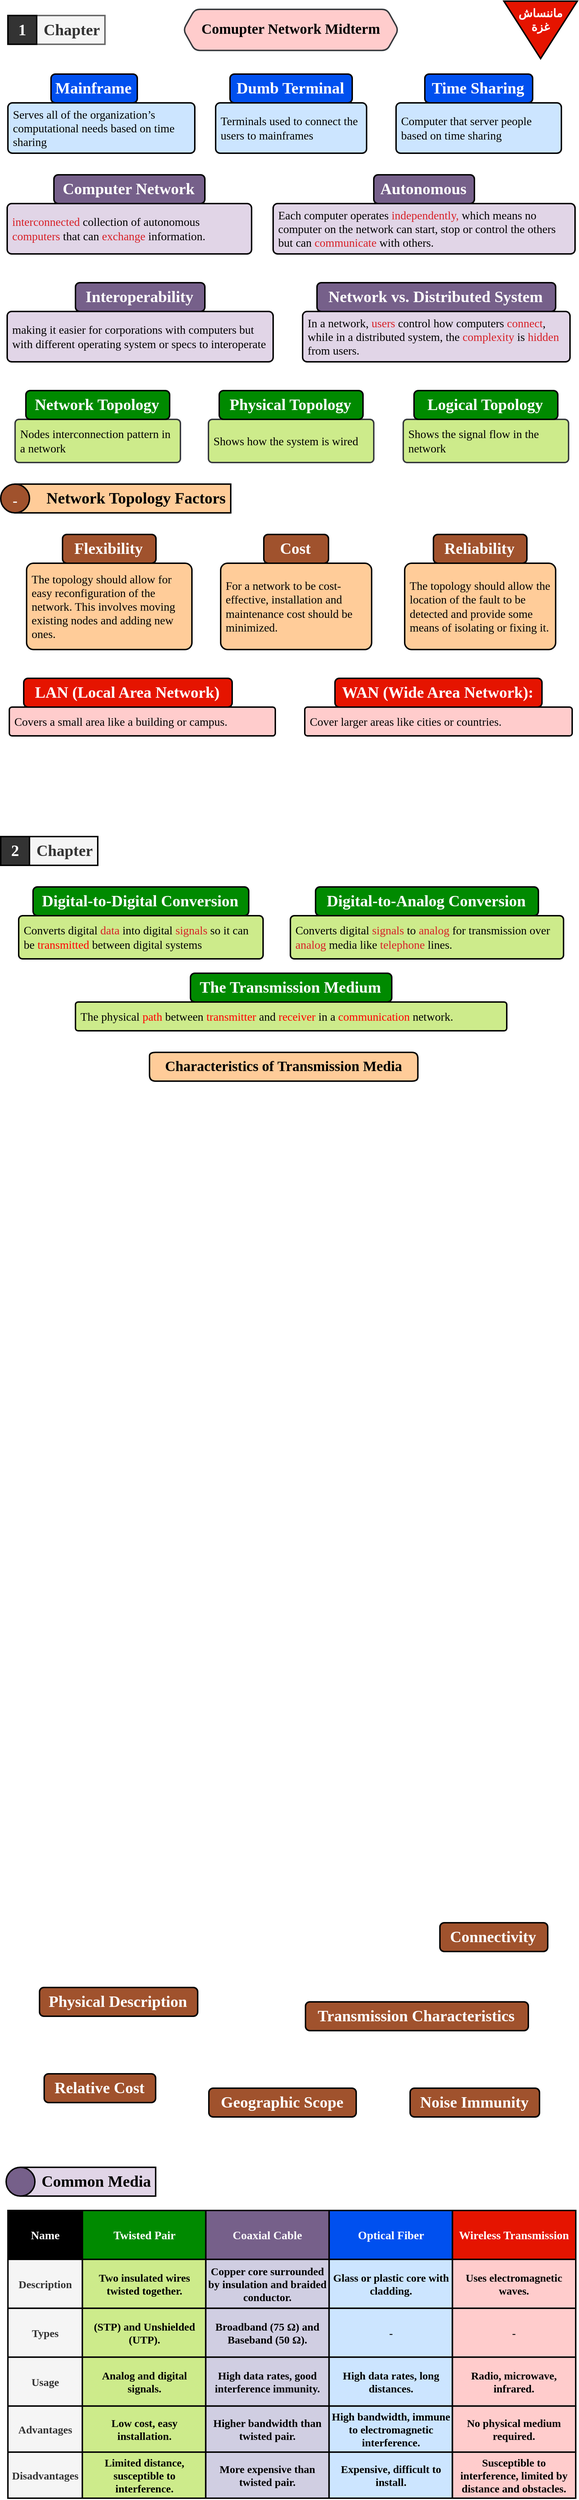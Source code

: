 <mxfile version="27.0.2">
  <diagram name="Page-1" id="cXukFDZk0h48nhwEVmen">
    <mxGraphModel dx="1410" dy="843" grid="1" gridSize="10" guides="1" tooltips="1" connect="1" arrows="1" fold="1" page="1" pageScale="1" pageWidth="827" pageHeight="1169" math="0" shadow="0">
      <root>
        <mxCell id="0" />
        <mxCell id="1" parent="0" />
        <mxCell id="C-VXF9TLK3M_xMKjsoj1-1" value="Comupter Network Midterm" style="shape=hexagon;perimeter=hexagonPerimeter2;whiteSpace=wrap;fixedSize=1;size=16;fillColor=#ffcccc;strokeColor=#36393d;fontFamily=ADLaM Display;fontSize=20;strokeWidth=2;align=center;spacingLeft=0;spacingBottom=5;fillStyle=hachure;fontStyle=1;rounded=1;arcSize=14;fontSource=https%3A%2F%2Ffonts.googleapis.com%2Fcss%3Ffamily%3DADLaM%2BDisplay;hachureGap=4;" parent="1" vertex="1">
          <mxGeometry x="264" y="30" width="299.32" height="57.14" as="geometry" />
        </mxCell>
        <mxCell id="C-VXF9TLK3M_xMKjsoj1-2" value="ماننساش&lt;br&gt;غزة" style="triangle;whiteSpace=wrap;html=1;dashed=0;direction=south;fillColor=#e51400;fontColor=#ffffff;strokeColor=#000000;strokeWidth=2;fontFamily=Cairo;fontSource=https%3A%2F%2Ffonts.googleapis.com%2Fcss%3Ffamily%3DCairo;verticalAlign=top;spacingTop=0;fontStyle=1;fontSize=16;hachureGap=4;" parent="1" vertex="1">
          <mxGeometry x="710" y="18.57" width="102.16" height="80" as="geometry" />
        </mxCell>
        <mxCell id="IHsJaNxGLqxoFGFYKgB4-4" value="" style="group;fontFamily=Chakra Petch;fontSource=https%3A%2F%2Ffonts.googleapis.com%2Fcss%3Ffamily%3DChakra%2BPetch;" parent="1" vertex="1" connectable="0">
          <mxGeometry x="20" y="38.57" width="135" height="40" as="geometry" />
        </mxCell>
        <mxCell id="IHsJaNxGLqxoFGFYKgB4-5" value="Chapter" style="rounded=1;whiteSpace=wrap;html=1;fontSize=22;strokeWidth=2;fontFamily=Chakra Petch;arcSize=0;hachureGap=4;align=right;spacingRight=5;fontStyle=1;fillColor=#f5f5f5;fontColor=#333333;strokeColor=#666666;fontSource=https%3A%2F%2Ffonts.googleapis.com%2Fcss%3Ffamily%3DChakra%2BPetch;" parent="IHsJaNxGLqxoFGFYKgB4-4" vertex="1">
          <mxGeometry width="135" height="40" as="geometry" />
        </mxCell>
        <mxCell id="IHsJaNxGLqxoFGFYKgB4-6" value="1" style="rounded=1;whiteSpace=wrap;html=1;fontSize=22;fillColor=#333333;strokeColor=#000000;strokeWidth=2;fontFamily=Chakra Petch;arcSize=0;hachureGap=4;align=center;spacingRight=0;fontStyle=1;fontColor=#ffffff;fontSource=https%3A%2F%2Ffonts.googleapis.com%2Fcss%3Ffamily%3DChakra%2BPetch;" parent="IHsJaNxGLqxoFGFYKgB4-4" vertex="1">
          <mxGeometry width="40" height="40" as="geometry" />
        </mxCell>
        <mxCell id="IHsJaNxGLqxoFGFYKgB4-25" value="" style="group;flipH=1;fontFamily=Chakra Petch;fontSource=https%3A%2F%2Ffonts.googleapis.com%2Fcss%3Ffamily%3DChakra%2BPetch;" parent="1" vertex="1" connectable="0">
          <mxGeometry x="389" y="260" width="420" height="110" as="geometry" />
        </mxCell>
        <mxCell id="IHsJaNxGLqxoFGFYKgB4-26" value="Each computer operates &lt;font color=&quot;#d72027&quot;&gt;independently,&lt;/font&gt;&lt;font style=&quot;color: rgb(0, 0, 0);&quot;&gt;&lt;font&gt; &lt;/font&gt;&lt;font&gt;which means no computer on the network can start, stop or control the others&lt;/font&gt; &lt;/font&gt;but can &lt;font color=&quot;#d72027&quot;&gt;communicate&lt;/font&gt; with others." style="rounded=1;whiteSpace=wrap;html=1;hachureGap=4;fontFamily=Chakra Petch;strokeWidth=2;fillColor=#e1d5e7;strokeColor=#000000;fontSize=16;fontStyle=0;labelBorderColor=none;textShadow=0;labelBackgroundColor=none;align=left;spacing=7;verticalAlign=middle;arcSize=9;fontSource=https%3A%2F%2Ffonts.googleapis.com%2Fcss%3Ffamily%3DChakra%2BPetch;" parent="IHsJaNxGLqxoFGFYKgB4-25" vertex="1">
          <mxGeometry y="40" width="420" height="70" as="geometry" />
        </mxCell>
        <mxCell id="IHsJaNxGLqxoFGFYKgB4-27" value="Autonomous" style="rounded=1;whiteSpace=wrap;html=1;hachureGap=4;fontFamily=Chakra Petch;strokeWidth=2;fillColor=#76608a;strokeColor=#000000;fontSize=22;fontStyle=1;labelBorderColor=none;textShadow=0;labelBackgroundColor=none;align=center;spacing=5;verticalAlign=middle;spacingTop=0;spacingRight=2;fontColor=#ffffff;container=0;fontSource=https%3A%2F%2Ffonts.googleapis.com%2Fcss%3Ffamily%3DChakra%2BPetch;" parent="IHsJaNxGLqxoFGFYKgB4-25" vertex="1">
          <mxGeometry x="140" width="140" height="40" as="geometry" />
        </mxCell>
        <mxCell id="wilk4GHjQIamZe4483__-4" value="" style="group" parent="1" vertex="1" connectable="0">
          <mxGeometry x="10" y="690" width="366" height="40" as="geometry" />
        </mxCell>
        <mxCell id="wilk4GHjQIamZe4483__-5" value="Network Topology Factors" style="rounded=1;whiteSpace=wrap;html=1;fontSize=22;fillColor=#ffcc99;strokeColor=#000000;strokeWidth=2;fontFamily=Chakra Petch;arcSize=0;hachureGap=4;align=right;spacingRight=5;fontStyle=1;fontSource=https%3A%2F%2Ffonts.googleapis.com%2Fcss%3Ffamily%3DChakra%2BPetch;" parent="wilk4GHjQIamZe4483__-4" vertex="1">
          <mxGeometry x="20" width="300" height="40" as="geometry" />
        </mxCell>
        <mxCell id="wilk4GHjQIamZe4483__-6" value="-" style="ellipse;whiteSpace=wrap;html=1;aspect=fixed;strokeWidth=2;fillColor=#a0522d;strokeColor=#000000;fontFamily=Mina;fontStyle=1;fontSize=20;spacingTop=3;fontColor=#ffffff;" parent="wilk4GHjQIamZe4483__-4" vertex="1">
          <mxGeometry width="40" height="40" as="geometry" />
        </mxCell>
        <mxCell id="wilk4GHjQIamZe4483__-7" value="" style="group;fontFamily=Chakra Petch;fontSource=https%3A%2F%2Ffonts.googleapis.com%2Fcss%3Ffamily%3DChakra%2BPetch;" parent="1" vertex="1" connectable="0">
          <mxGeometry x="46" y="760" width="260" height="160" as="geometry" />
        </mxCell>
        <mxCell id="wilk4GHjQIamZe4483__-8" value="&lt;div&gt;&lt;font style=&quot;color: rgb(0, 0, 0);&quot;&gt;The topology should allow for easy reconfiguration of the network. This&amp;nbsp;&lt;/font&gt;&lt;span style=&quot;background-color: transparent;&quot;&gt;involves moving existing nodes and adding new ones.&lt;/span&gt;&lt;/div&gt;" style="rounded=1;whiteSpace=wrap;html=1;hachureGap=4;fontFamily=Chakra Petch;strokeWidth=2;fillColor=#ffcc99;strokeColor=#000000;fontSize=16;fontStyle=0;labelBorderColor=none;textShadow=0;labelBackgroundColor=none;align=left;spacing=7;verticalAlign=middle;arcSize=8;fontSource=https%3A%2F%2Ffonts.googleapis.com%2Fcss%3Ffamily%3DChakra%2BPetch;" parent="wilk4GHjQIamZe4483__-7" vertex="1">
          <mxGeometry y="40" width="230" height="120" as="geometry" />
        </mxCell>
        <mxCell id="wilk4GHjQIamZe4483__-9" value="Flexibility" style="rounded=1;whiteSpace=wrap;html=1;hachureGap=4;fontFamily=Chakra Petch;strokeWidth=2;fillColor=#a0522d;strokeColor=#000000;fontSize=22;fontStyle=1;labelBorderColor=none;textShadow=0;labelBackgroundColor=none;align=center;spacing=5;verticalAlign=middle;spacingTop=0;spacingRight=2;fontColor=#ffffff;container=0;fontSource=https%3A%2F%2Ffonts.googleapis.com%2Fcss%3Ffamily%3DChakra%2BPetch;" parent="wilk4GHjQIamZe4483__-7" vertex="1">
          <mxGeometry x="50" width="130" height="40" as="geometry" />
        </mxCell>
        <mxCell id="Qc6sEPvMZquaexBOeqnc-1" value="" style="group;flipH=0;fontFamily=Chakra Petch;fontSource=https%3A%2F%2Ffonts.googleapis.com%2Fcss%3Ffamily%3DChakra%2BPetch;" parent="1" vertex="1" connectable="0">
          <mxGeometry x="10" y="1180" width="135" height="40" as="geometry" />
        </mxCell>
        <mxCell id="Qc6sEPvMZquaexBOeqnc-2" value="Chapter" style="rounded=1;whiteSpace=wrap;html=1;fontSize=22;strokeWidth=2;fontFamily=Chakra Petch;arcSize=0;hachureGap=4;align=right;spacingRight=5;fontStyle=1;fillColor=#f5f5f5;fontColor=#333333;strokeColor=default;spacingLeft=5;fontSource=https%3A%2F%2Ffonts.googleapis.com%2Fcss%3Ffamily%3DChakra%2BPetch;" parent="Qc6sEPvMZquaexBOeqnc-1" vertex="1">
          <mxGeometry width="135" height="40" as="geometry" />
        </mxCell>
        <mxCell id="Qc6sEPvMZquaexBOeqnc-3" value="2" style="rounded=1;whiteSpace=wrap;html=1;fontSize=22;fillColor=#333333;strokeColor=#000000;strokeWidth=2;fontFamily=Chakra Petch;arcSize=0;hachureGap=4;align=center;spacingRight=0;fontStyle=1;fontColor=#ffffff;fontSource=https%3A%2F%2Ffonts.googleapis.com%2Fcss%3Ffamily%3DChakra%2BPetch;" parent="Qc6sEPvMZquaexBOeqnc-1" vertex="1">
          <mxGeometry width="40" height="40" as="geometry" />
        </mxCell>
        <mxCell id="Qc6sEPvMZquaexBOeqnc-11" value="" style="group;fontFamily=Chakra Petch;fontSource=https%3A%2F%2Ffonts.googleapis.com%2Fcss%3Ffamily%3DChakra%2BPetch;" parent="1" vertex="1" connectable="0">
          <mxGeometry x="35" y="1250" width="340" height="100" as="geometry" />
        </mxCell>
        <mxCell id="Qc6sEPvMZquaexBOeqnc-12" value="Converts digital &lt;font color=&quot;#d72027&quot;&gt;data&lt;/font&gt; into digital &lt;font color=&quot;#d72027&quot;&gt;signals&lt;/font&gt;&lt;font style=&quot;color: rgb(0, 0, 0);&quot;&gt; so it can be &lt;/font&gt;&lt;font style=&quot;color: rgb(255, 0, 0);&quot;&gt;transmitted&lt;/font&gt;&lt;font style=&quot;color: rgb(0, 0, 0);&quot;&gt; between digital systems&lt;/font&gt;" style="rounded=1;whiteSpace=wrap;html=1;hachureGap=4;fontFamily=Chakra Petch;strokeWidth=2;fillColor=#cdeb8b;strokeColor=#000000;fontSize=16;fontStyle=0;labelBorderColor=none;textShadow=0;labelBackgroundColor=none;align=left;spacing=7;verticalAlign=middle;arcSize=9;fontSource=https%3A%2F%2Ffonts.googleapis.com%2Fcss%3Ffamily%3DChakra%2BPetch;" parent="Qc6sEPvMZquaexBOeqnc-11" vertex="1">
          <mxGeometry y="40" width="340" height="60" as="geometry" />
        </mxCell>
        <mxCell id="Qc6sEPvMZquaexBOeqnc-13" value="Digital-to-Digital Conversion" style="rounded=1;whiteSpace=wrap;html=1;hachureGap=4;fontFamily=Chakra Petch;strokeWidth=2;fillColor=#008a00;strokeColor=#000000;fontSize=22;fontStyle=1;labelBorderColor=none;textShadow=0;labelBackgroundColor=none;align=center;spacing=5;verticalAlign=middle;spacingTop=0;spacingRight=2;fontColor=#ffffff;container=0;fontSource=https%3A%2F%2Ffonts.googleapis.com%2Fcss%3Ffamily%3DChakra%2BPetch;" parent="Qc6sEPvMZquaexBOeqnc-11" vertex="1">
          <mxGeometry x="20" width="300" height="40" as="geometry" />
        </mxCell>
        <mxCell id="Qc6sEPvMZquaexBOeqnc-14" value="" style="group;flipH=1;fontFamily=Chakra Petch;fontSource=https%3A%2F%2Ffonts.googleapis.com%2Fcss%3Ffamily%3DChakra%2BPetch;" parent="1" vertex="1" connectable="0">
          <mxGeometry x="413" y="1250" width="380" height="100" as="geometry" />
        </mxCell>
        <mxCell id="Qc6sEPvMZquaexBOeqnc-15" value="Converts digital &lt;font color=&quot;#d72027&quot;&gt;signals&lt;/font&gt; to &lt;font color=&quot;#d72027&quot;&gt;analog&lt;/font&gt; for transmission over &lt;font color=&quot;#d72027&quot;&gt;analog &lt;/font&gt;media like &lt;font color=&quot;#d72027&quot;&gt;telephone&lt;/font&gt; lines." style="rounded=1;whiteSpace=wrap;html=1;hachureGap=4;fontFamily=Chakra Petch;strokeWidth=2;fillColor=#cdeb8b;strokeColor=#000000;fontSize=16;fontStyle=0;labelBorderColor=none;textShadow=0;labelBackgroundColor=none;align=left;spacing=7;verticalAlign=middle;arcSize=9;fontSource=https%3A%2F%2Ffonts.googleapis.com%2Fcss%3Ffamily%3DChakra%2BPetch;" parent="Qc6sEPvMZquaexBOeqnc-14" vertex="1">
          <mxGeometry y="40" width="380" height="60" as="geometry" />
        </mxCell>
        <mxCell id="Qc6sEPvMZquaexBOeqnc-16" value="Digital-to-Analog Conversion" style="rounded=1;whiteSpace=wrap;html=1;hachureGap=4;fontFamily=Chakra Petch;strokeWidth=2;fillColor=#008a00;strokeColor=#000000;fontSize=22;fontStyle=1;labelBorderColor=none;textShadow=0;labelBackgroundColor=none;align=center;spacing=5;verticalAlign=middle;spacingTop=0;spacingRight=2;fontColor=#ffffff;container=0;fontSource=https%3A%2F%2Ffonts.googleapis.com%2Fcss%3Ffamily%3DChakra%2BPetch;" parent="Qc6sEPvMZquaexBOeqnc-14" vertex="1">
          <mxGeometry x="35" width="310" height="40" as="geometry" />
        </mxCell>
        <mxCell id="Qc6sEPvMZquaexBOeqnc-17" value="Characteristics of Transmission Media" style="shape=hexagon;perimeter=hexagonPerimeter2;whiteSpace=wrap;fixedSize=1;size=-76.68;fillColor=#ffcc99;strokeColor=default;fontFamily=Chakra Petch;fontSize=20;strokeWidth=2;align=center;spacingLeft=0;spacingBottom=5;fillStyle=hachure;fontStyle=1;rounded=1;arcSize=17;fontSource=https%3A%2F%2Ffonts.googleapis.com%2Fcss%3Ffamily%3DChakra%2BPetch;" parent="1" vertex="1">
          <mxGeometry x="217.0" y="1480" width="373.32" height="40" as="geometry" />
        </mxCell>
        <mxCell id="Qc6sEPvMZquaexBOeqnc-21" value="" style="group" parent="1" vertex="1" connectable="0">
          <mxGeometry x="19" y="2780" width="310" height="80" as="geometry" />
        </mxCell>
        <mxCell id="Qc6sEPvMZquaexBOeqnc-23" value="Physical Description" style="rounded=1;whiteSpace=wrap;html=1;hachureGap=4;fontFamily=Mina;strokeWidth=2;fillColor=#a0522d;strokeColor=#000000;fontSize=22;fontStyle=1;labelBorderColor=none;textShadow=0;labelBackgroundColor=none;align=center;spacing=5;verticalAlign=middle;spacingTop=0;spacingRight=2;fontColor=#ffffff;container=0;" parent="Qc6sEPvMZquaexBOeqnc-21" vertex="1">
          <mxGeometry x="45" width="220" height="40" as="geometry" />
        </mxCell>
        <mxCell id="Qc6sEPvMZquaexBOeqnc-24" value="" style="group" parent="1" vertex="1" connectable="0">
          <mxGeometry x="429" y="2800" width="380" height="80" as="geometry" />
        </mxCell>
        <mxCell id="Qc6sEPvMZquaexBOeqnc-26" value="Transmission Characteristics" style="rounded=1;whiteSpace=wrap;html=1;hachureGap=4;fontFamily=Mina;strokeWidth=2;fillColor=#a0522d;strokeColor=#000000;fontSize=22;fontStyle=1;labelBorderColor=none;textShadow=0;labelBackgroundColor=none;align=center;spacing=5;verticalAlign=middle;spacingTop=0;spacingRight=2;fontColor=#ffffff;container=0;" parent="Qc6sEPvMZquaexBOeqnc-24" vertex="1">
          <mxGeometry x="5" width="310" height="40" as="geometry" />
        </mxCell>
        <mxCell id="Qc6sEPvMZquaexBOeqnc-30" value="" style="group" parent="1" vertex="1" connectable="0">
          <mxGeometry x="586" y="2690" width="220" height="80" as="geometry" />
        </mxCell>
        <mxCell id="Qc6sEPvMZquaexBOeqnc-32" value="Connectivity" style="rounded=1;whiteSpace=wrap;html=1;hachureGap=4;fontFamily=Mina;strokeWidth=2;fillColor=#a0522d;strokeColor=#000000;fontSize=22;fontStyle=1;labelBorderColor=none;textShadow=0;labelBackgroundColor=none;align=center;spacing=5;verticalAlign=middle;spacingTop=0;spacingRight=2;fontColor=#ffffff;container=0;" parent="Qc6sEPvMZquaexBOeqnc-30" vertex="1">
          <mxGeometry x="35" width="150" height="40" as="geometry" />
        </mxCell>
        <mxCell id="Qc6sEPvMZquaexBOeqnc-34" value="" style="group" parent="1" vertex="1" connectable="0">
          <mxGeometry x="299.55" y="2920" width="205" height="80" as="geometry" />
        </mxCell>
        <mxCell id="Qc6sEPvMZquaexBOeqnc-36" value="Geographic Scope" style="rounded=1;whiteSpace=wrap;html=1;hachureGap=4;fontFamily=Mina;strokeWidth=2;fillColor=#a0522d;strokeColor=#000000;fontSize=22;fontStyle=1;labelBorderColor=none;textShadow=0;labelBackgroundColor=none;align=center;spacing=5;verticalAlign=middle;spacingTop=0;spacingRight=2;fontColor=#ffffff;container=0;" parent="Qc6sEPvMZquaexBOeqnc-34" vertex="1">
          <mxGeometry width="205" height="40" as="geometry" />
        </mxCell>
        <mxCell id="Qc6sEPvMZquaexBOeqnc-37" value="" style="group" parent="1" vertex="1" connectable="0">
          <mxGeometry x="559.55" y="2920" width="220" height="80" as="geometry" />
        </mxCell>
        <mxCell id="Qc6sEPvMZquaexBOeqnc-39" value="Noise Immunity" style="rounded=1;whiteSpace=wrap;html=1;hachureGap=4;fontFamily=Mina;strokeWidth=2;fillColor=#a0522d;strokeColor=#000000;fontSize=22;fontStyle=1;labelBorderColor=none;textShadow=0;labelBackgroundColor=none;align=center;spacing=5;verticalAlign=middle;spacingTop=0;spacingRight=2;fontColor=#ffffff;container=0;" parent="Qc6sEPvMZquaexBOeqnc-37" vertex="1">
          <mxGeometry x="20" width="180" height="40" as="geometry" />
        </mxCell>
        <mxCell id="Qc6sEPvMZquaexBOeqnc-40" value="" style="group" parent="1" vertex="1" connectable="0">
          <mxGeometry x="28" y="2900" width="240" height="100" as="geometry" />
        </mxCell>
        <mxCell id="Qc6sEPvMZquaexBOeqnc-42" value="Relative Cost" style="rounded=1;whiteSpace=wrap;html=1;hachureGap=4;fontFamily=Mina;strokeWidth=2;fillColor=#a0522d;strokeColor=#000000;fontSize=22;fontStyle=1;labelBorderColor=none;textShadow=0;labelBackgroundColor=none;align=center;spacing=5;verticalAlign=middle;spacingTop=0;spacingRight=2;fontColor=#ffffff;container=0;" parent="Qc6sEPvMZquaexBOeqnc-40" vertex="1">
          <mxGeometry x="42.5" width="155" height="40" as="geometry" />
        </mxCell>
        <mxCell id="0mcbXrqJwGiYXePzuXtM-30" value="" style="group" parent="1" vertex="1" connectable="0">
          <mxGeometry x="17.55" y="3030" width="208" height="40" as="geometry" />
        </mxCell>
        <mxCell id="0mcbXrqJwGiYXePzuXtM-31" value="Common Media" style="rounded=1;whiteSpace=wrap;html=1;fontSize=22;fillColor=#e1d5e7;strokeColor=#000000;strokeWidth=2;fontFamily=Mina;arcSize=0;hachureGap=4;align=right;spacingRight=5;fontStyle=1" parent="0mcbXrqJwGiYXePzuXtM-30" vertex="1">
          <mxGeometry x="20" width="188" height="40" as="geometry" />
        </mxCell>
        <mxCell id="0mcbXrqJwGiYXePzuXtM-32" value="🌟" style="ellipse;whiteSpace=wrap;html=1;aspect=fixed;strokeWidth=2;fillColor=#76608a;strokeColor=#000000;fontFamily=Mina;fontStyle=1;fontSize=20;spacingTop=3;fontColor=#ffffff;" parent="0mcbXrqJwGiYXePzuXtM-30" vertex="1">
          <mxGeometry width="40" height="40" as="geometry" />
        </mxCell>
        <mxCell id="0mcbXrqJwGiYXePzuXtM-51" value="" style="group" parent="1" vertex="1" connectable="0">
          <mxGeometry x="20" y="3090" width="103.66" height="400" as="geometry" />
        </mxCell>
        <mxCell id="0mcbXrqJwGiYXePzuXtM-34" value="&lt;span style=&quot;font-size: 16px; font-weight: 700;&quot;&gt;Name&lt;/span&gt;" style="rounded=0;whiteSpace=wrap;html=1;strokeWidth=2;fillColor=#000000;strokeColor=#000000;fontColor=#ffffff;container=0;fontSize=16;fontFamily=Mina;fontSource=https%3A%2F%2Ffonts.googleapis.com%2Fcss%3Ffamily%3DMina;" parent="0mcbXrqJwGiYXePzuXtM-51" vertex="1">
          <mxGeometry x="0.048" width="103.612" height="67.974" as="geometry" />
        </mxCell>
        <mxCell id="0mcbXrqJwGiYXePzuXtM-35" value="Description" style="rounded=0;whiteSpace=wrap;html=1;strokeWidth=2;fillColor=#f5f5f5;strokeColor=#000000;container=0;fontSize=15;fontStyle=1;fontFamily=Mina;fontSource=https%3A%2F%2Ffonts.googleapis.com%2Fcss%3Ffamily%3DMina;fontColor=#333333;" parent="0mcbXrqJwGiYXePzuXtM-51" vertex="1">
          <mxGeometry x="0.048" y="67.974" width="103.612" height="67.974" as="geometry" />
        </mxCell>
        <mxCell id="0mcbXrqJwGiYXePzuXtM-36" value="Types" style="rounded=0;whiteSpace=wrap;html=1;strokeWidth=2;fillColor=#f5f5f5;strokeColor=#000000;container=0;fontSize=15;fontStyle=1;fontFamily=Mina;fontSource=https%3A%2F%2Ffonts.googleapis.com%2Fcss%3Ffamily%3DMina;fontColor=#333333;" parent="0mcbXrqJwGiYXePzuXtM-51" vertex="1">
          <mxGeometry y="135.949" width="103.612" height="67.974" as="geometry" />
        </mxCell>
        <mxCell id="0mcbXrqJwGiYXePzuXtM-37" value="Usage" style="rounded=0;whiteSpace=wrap;html=1;strokeWidth=2;fillColor=#f5f5f5;strokeColor=#000000;container=0;fontSize=15;fontStyle=1;fontFamily=Mina;fontSource=https%3A%2F%2Ffonts.googleapis.com%2Fcss%3Ffamily%3DMina;fontColor=#333333;" parent="0mcbXrqJwGiYXePzuXtM-51" vertex="1">
          <mxGeometry y="203.923" width="103.612" height="67.974" as="geometry" />
        </mxCell>
        <mxCell id="0mcbXrqJwGiYXePzuXtM-38" value="Advantages" style="rounded=0;whiteSpace=wrap;html=1;strokeWidth=2;fillColor=#f5f5f5;strokeColor=#000000;container=0;fontSize=15;fontStyle=1;fontFamily=Mina;fontSource=https%3A%2F%2Ffonts.googleapis.com%2Fcss%3Ffamily%3DMina;fontColor=#333333;" parent="0mcbXrqJwGiYXePzuXtM-51" vertex="1">
          <mxGeometry y="271.897" width="103.612" height="64.051" as="geometry" />
        </mxCell>
        <mxCell id="0mcbXrqJwGiYXePzuXtM-46" value="Disadvantages" style="rounded=0;whiteSpace=wrap;html=1;strokeWidth=2;fillColor=#f5f5f5;strokeColor=#000000;container=0;fontSize=15;fontStyle=1;fontFamily=Mina;fontSource=https%3A%2F%2Ffonts.googleapis.com%2Fcss%3Ffamily%3DMina;fontColor=#333333;" parent="0mcbXrqJwGiYXePzuXtM-51" vertex="1">
          <mxGeometry y="335.949" width="103.612" height="64.051" as="geometry" />
        </mxCell>
        <mxCell id="0mcbXrqJwGiYXePzuXtM-55" value="" style="group" parent="1" vertex="1" connectable="0">
          <mxGeometry x="123.58" y="3090" width="686.42" height="400" as="geometry" />
        </mxCell>
        <mxCell id="0mcbXrqJwGiYXePzuXtM-47" value="" style="group" parent="0mcbXrqJwGiYXePzuXtM-55" vertex="1" connectable="0">
          <mxGeometry x="514.776" width="171.644" height="400.0" as="geometry" />
        </mxCell>
        <mxCell id="0mcbXrqJwGiYXePzuXtM-25" value="&lt;div&gt;&lt;b&gt;Wireless Transmission&lt;/b&gt;&lt;/div&gt;" style="rounded=0;whiteSpace=wrap;html=1;strokeWidth=2;fillColor=#e51400;strokeColor=#000000;fontColor=#ffffff;container=0;fontSize=16;fontFamily=Mina;fontSource=https%3A%2F%2Ffonts.googleapis.com%2Fcss%3Ffamily%3DMina;" parent="0mcbXrqJwGiYXePzuXtM-47" vertex="1">
          <mxGeometry x="0.079" width="171.566" height="67.974" as="geometry" />
        </mxCell>
        <mxCell id="0mcbXrqJwGiYXePzuXtM-26" value="Uses electromagnetic waves." style="rounded=0;whiteSpace=wrap;html=1;strokeWidth=2;fillColor=#ffcccc;strokeColor=#000000;container=0;fontSize=15;fontStyle=1;fontFamily=Mina;fontSource=https%3A%2F%2Ffonts.googleapis.com%2Fcss%3Ffamily%3DMina;spacing=3;" parent="0mcbXrqJwGiYXePzuXtM-47" vertex="1">
          <mxGeometry x="0.079" y="67.974" width="171.566" height="67.974" as="geometry" />
        </mxCell>
        <mxCell id="0mcbXrqJwGiYXePzuXtM-27" value="&lt;span&gt;-&lt;/span&gt;" style="rounded=0;whiteSpace=wrap;html=1;strokeWidth=2;fillColor=#ffcccc;strokeColor=#000000;container=0;fontSize=15;fontStyle=1;fontFamily=Mina;fontSource=https%3A%2F%2Ffonts.googleapis.com%2Fcss%3Ffamily%3DMina;spacing=3;" parent="0mcbXrqJwGiYXePzuXtM-47" vertex="1">
          <mxGeometry y="135.949" width="171.566" height="67.974" as="geometry" />
        </mxCell>
        <mxCell id="0mcbXrqJwGiYXePzuXtM-28" value="Radio, microwave, infrared." style="rounded=0;whiteSpace=wrap;html=1;strokeWidth=2;fillColor=#ffcccc;strokeColor=#000000;container=0;fontSize=15;fontStyle=1;fontFamily=Mina;fontSource=https%3A%2F%2Ffonts.googleapis.com%2Fcss%3Ffamily%3DMina;spacing=3;" parent="0mcbXrqJwGiYXePzuXtM-47" vertex="1">
          <mxGeometry y="203.923" width="171.566" height="67.974" as="geometry" />
        </mxCell>
        <mxCell id="0mcbXrqJwGiYXePzuXtM-29" value="No physical medium required." style="rounded=0;whiteSpace=wrap;html=1;strokeWidth=2;fillColor=#ffcccc;strokeColor=#000000;container=0;fontSize=15;fontStyle=1;fontFamily=Mina;fontSource=https%3A%2F%2Ffonts.googleapis.com%2Fcss%3Ffamily%3DMina;spacing=3;" parent="0mcbXrqJwGiYXePzuXtM-47" vertex="1">
          <mxGeometry y="271.897" width="171.566" height="64.051" as="geometry" />
        </mxCell>
        <mxCell id="0mcbXrqJwGiYXePzuXtM-45" value="Susceptible to interference, limited by distance and obstacles." style="rounded=0;whiteSpace=wrap;html=1;strokeWidth=2;fillColor=#ffcccc;strokeColor=#000000;container=0;fontSize=15;fontStyle=1;fontFamily=Mina;fontSource=https%3A%2F%2Ffonts.googleapis.com%2Fcss%3Ffamily%3DMina;spacing=3;" parent="0mcbXrqJwGiYXePzuXtM-47" vertex="1">
          <mxGeometry y="335.949" width="171.566" height="64.051" as="geometry" />
        </mxCell>
        <mxCell id="0mcbXrqJwGiYXePzuXtM-48" value="" style="group" parent="0mcbXrqJwGiYXePzuXtM-55" vertex="1" connectable="0">
          <mxGeometry x="343.131" width="171.644" height="400.0" as="geometry" />
        </mxCell>
        <mxCell id="0mcbXrqJwGiYXePzuXtM-19" value="&lt;b&gt;Optical Fiber&lt;/b&gt;" style="rounded=0;whiteSpace=wrap;html=1;strokeWidth=2;fillColor=#0050ef;strokeColor=#000000;fontColor=#ffffff;container=0;fontSize=16;fontFamily=Mina;fontSource=https%3A%2F%2Ffonts.googleapis.com%2Fcss%3Ffamily%3DMina;" parent="0mcbXrqJwGiYXePzuXtM-48" vertex="1">
          <mxGeometry x="0.079" width="171.566" height="67.974" as="geometry" />
        </mxCell>
        <mxCell id="0mcbXrqJwGiYXePzuXtM-20" value="Glass or plastic core with cladding." style="rounded=0;whiteSpace=wrap;html=1;strokeWidth=2;fillColor=#cce5ff;strokeColor=#000000;container=0;fontSize=15;fontStyle=1;fontFamily=Mina;fontSource=https%3A%2F%2Ffonts.googleapis.com%2Fcss%3Ffamily%3DMina;spacing=3;" parent="0mcbXrqJwGiYXePzuXtM-48" vertex="1">
          <mxGeometry x="0.079" y="67.974" width="171.566" height="67.974" as="geometry" />
        </mxCell>
        <mxCell id="0mcbXrqJwGiYXePzuXtM-21" value="-" style="rounded=0;whiteSpace=wrap;html=1;strokeWidth=2;fillColor=#cce5ff;strokeColor=#000000;container=0;fontSize=15;fontStyle=1;fontFamily=Mina;fontSource=https%3A%2F%2Ffonts.googleapis.com%2Fcss%3Ffamily%3DMina;spacing=3;" parent="0mcbXrqJwGiYXePzuXtM-48" vertex="1">
          <mxGeometry y="135.949" width="171.566" height="67.974" as="geometry" />
        </mxCell>
        <mxCell id="0mcbXrqJwGiYXePzuXtM-22" value="High data rates, long distances." style="rounded=0;whiteSpace=wrap;html=1;strokeWidth=2;fillColor=#cce5ff;strokeColor=#000000;container=0;fontSize=15;fontStyle=1;fontFamily=Mina;fontSource=https%3A%2F%2Ffonts.googleapis.com%2Fcss%3Ffamily%3DMina;spacing=3;" parent="0mcbXrqJwGiYXePzuXtM-48" vertex="1">
          <mxGeometry y="203.923" width="171.566" height="67.974" as="geometry" />
        </mxCell>
        <mxCell id="0mcbXrqJwGiYXePzuXtM-23" value="High bandwidth, immune to electromagnetic interference." style="rounded=0;whiteSpace=wrap;html=1;strokeWidth=2;fillColor=#cce5ff;strokeColor=#000000;container=0;fontSize=15;fontStyle=1;fontFamily=Mina;fontSource=https%3A%2F%2Ffonts.googleapis.com%2Fcss%3Ffamily%3DMina;spacing=3;" parent="0mcbXrqJwGiYXePzuXtM-48" vertex="1">
          <mxGeometry y="271.897" width="171.566" height="64.051" as="geometry" />
        </mxCell>
        <mxCell id="0mcbXrqJwGiYXePzuXtM-44" value="Expensive, difficult to install." style="rounded=0;whiteSpace=wrap;html=1;strokeWidth=2;fillColor=#cce5ff;strokeColor=#000000;container=0;fontSize=15;fontStyle=1;fontFamily=Mina;fontSource=https%3A%2F%2Ffonts.googleapis.com%2Fcss%3Ffamily%3DMina;spacing=3;" parent="0mcbXrqJwGiYXePzuXtM-48" vertex="1">
          <mxGeometry y="335.949" width="171.566" height="64.051" as="geometry" />
        </mxCell>
        <mxCell id="0mcbXrqJwGiYXePzuXtM-49" value="" style="group" parent="0mcbXrqJwGiYXePzuXtM-55" vertex="1" connectable="0">
          <mxGeometry x="171.566" width="171.644" height="400.0" as="geometry" />
        </mxCell>
        <mxCell id="0mcbXrqJwGiYXePzuXtM-13" value="&lt;b&gt;Coaxial Cable&lt;/b&gt;" style="rounded=0;whiteSpace=wrap;html=1;strokeWidth=2;fillColor=#76608a;strokeColor=#000000;fontColor=#ffffff;container=0;fontSize=16;fontFamily=Mina;fontSource=https%3A%2F%2Ffonts.googleapis.com%2Fcss%3Ffamily%3DMina;" parent="0mcbXrqJwGiYXePzuXtM-49" vertex="1">
          <mxGeometry x="0.079" width="171.566" height="67.974" as="geometry" />
        </mxCell>
        <mxCell id="0mcbXrqJwGiYXePzuXtM-14" value="Copper core surrounded by insulation and braided conductor." style="rounded=0;whiteSpace=wrap;html=1;strokeWidth=2;fillColor=#d0cee2;strokeColor=#000000;container=0;fontSize=15;fontStyle=1;fontFamily=Mina;fontSource=https%3A%2F%2Ffonts.googleapis.com%2Fcss%3Ffamily%3DMina;spacing=3;" parent="0mcbXrqJwGiYXePzuXtM-49" vertex="1">
          <mxGeometry x="0.079" y="67.974" width="171.566" height="67.974" as="geometry" />
        </mxCell>
        <mxCell id="0mcbXrqJwGiYXePzuXtM-15" value="Broadband (75 Ω) and Baseband (50 Ω)." style="rounded=0;whiteSpace=wrap;html=1;strokeWidth=2;fillColor=#d0cee2;strokeColor=#000000;container=0;fontSize=15;fontStyle=1;fontFamily=Mina;fontSource=https%3A%2F%2Ffonts.googleapis.com%2Fcss%3Ffamily%3DMina;spacing=3;" parent="0mcbXrqJwGiYXePzuXtM-49" vertex="1">
          <mxGeometry y="135.949" width="171.566" height="67.974" as="geometry" />
        </mxCell>
        <mxCell id="0mcbXrqJwGiYXePzuXtM-16" value="High data rates, good interference immunity." style="rounded=0;whiteSpace=wrap;html=1;strokeWidth=2;fillColor=#d0cee2;strokeColor=#000000;container=0;fontSize=15;fontStyle=1;fontFamily=Mina;fontSource=https%3A%2F%2Ffonts.googleapis.com%2Fcss%3Ffamily%3DMina;spacing=3;" parent="0mcbXrqJwGiYXePzuXtM-49" vertex="1">
          <mxGeometry y="203.923" width="171.566" height="67.974" as="geometry" />
        </mxCell>
        <mxCell id="0mcbXrqJwGiYXePzuXtM-17" value="Higher bandwidth than twisted pair." style="rounded=0;whiteSpace=wrap;html=1;strokeWidth=2;fillColor=#d0cee2;strokeColor=#000000;container=0;fontSize=15;fontStyle=1;fontFamily=Mina;fontSource=https%3A%2F%2Ffonts.googleapis.com%2Fcss%3Ffamily%3DMina;spacing=3;" parent="0mcbXrqJwGiYXePzuXtM-49" vertex="1">
          <mxGeometry y="271.897" width="171.566" height="64.051" as="geometry" />
        </mxCell>
        <mxCell id="0mcbXrqJwGiYXePzuXtM-43" value="More expensive than twisted pair." style="rounded=0;whiteSpace=wrap;html=1;strokeWidth=2;fillColor=#d0cee2;strokeColor=#000000;container=0;fontSize=15;fontStyle=1;fontFamily=Mina;fontSource=https%3A%2F%2Ffonts.googleapis.com%2Fcss%3Ffamily%3DMina;spacing=3;" parent="0mcbXrqJwGiYXePzuXtM-49" vertex="1">
          <mxGeometry y="335.949" width="171.566" height="64.051" as="geometry" />
        </mxCell>
        <mxCell id="0mcbXrqJwGiYXePzuXtM-50" value="" style="group" parent="0mcbXrqJwGiYXePzuXtM-55" vertex="1" connectable="0">
          <mxGeometry width="171.644" height="400.0" as="geometry" />
        </mxCell>
        <mxCell id="0mcbXrqJwGiYXePzuXtM-7" value="&lt;b&gt;Twisted Pair&lt;/b&gt;" style="rounded=0;whiteSpace=wrap;html=1;strokeWidth=2;fillColor=#008a00;strokeColor=#000000;fontColor=#ffffff;container=0;fontSize=16;fontFamily=Mina;fontSource=https%3A%2F%2Ffonts.googleapis.com%2Fcss%3Ffamily%3DMina;" parent="0mcbXrqJwGiYXePzuXtM-50" vertex="1">
          <mxGeometry x="0.079" width="171.566" height="67.974" as="geometry" />
        </mxCell>
        <mxCell id="0mcbXrqJwGiYXePzuXtM-8" value="Two insulated wires twisted together." style="rounded=0;whiteSpace=wrap;html=1;strokeWidth=2;fillColor=#cdeb8b;strokeColor=#000000;container=0;fontSize=15;fontStyle=1;fontFamily=Mina;fontSource=https%3A%2F%2Ffonts.googleapis.com%2Fcss%3Ffamily%3DMina;spacing=3;" parent="0mcbXrqJwGiYXePzuXtM-50" vertex="1">
          <mxGeometry x="0.079" y="67.974" width="171.566" height="67.974" as="geometry" />
        </mxCell>
        <mxCell id="0mcbXrqJwGiYXePzuXtM-9" value="(STP) and Unshielded (UTP)." style="rounded=0;whiteSpace=wrap;html=1;strokeWidth=2;fillColor=#cdeb8b;strokeColor=#000000;container=0;fontSize=15;fontStyle=1;fontFamily=Mina;fontSource=https%3A%2F%2Ffonts.googleapis.com%2Fcss%3Ffamily%3DMina;spacing=3;" parent="0mcbXrqJwGiYXePzuXtM-50" vertex="1">
          <mxGeometry y="135.949" width="171.566" height="67.974" as="geometry" />
        </mxCell>
        <mxCell id="0mcbXrqJwGiYXePzuXtM-10" value="Analog and digital signals." style="rounded=0;whiteSpace=wrap;html=1;strokeWidth=2;fillColor=#cdeb8b;strokeColor=#000000;container=0;fontSize=15;fontStyle=1;fontFamily=Mina;fontSource=https%3A%2F%2Ffonts.googleapis.com%2Fcss%3Ffamily%3DMina;spacing=3;" parent="0mcbXrqJwGiYXePzuXtM-50" vertex="1">
          <mxGeometry y="203.923" width="171.566" height="67.974" as="geometry" />
        </mxCell>
        <mxCell id="0mcbXrqJwGiYXePzuXtM-11" value="Low cost, easy installation." style="rounded=0;whiteSpace=wrap;html=1;strokeWidth=2;fillColor=#cdeb8b;strokeColor=#000000;container=0;fontSize=15;fontStyle=1;fontFamily=Mina;fontSource=https%3A%2F%2Ffonts.googleapis.com%2Fcss%3Ffamily%3DMina;spacing=3;" parent="0mcbXrqJwGiYXePzuXtM-50" vertex="1">
          <mxGeometry y="271.897" width="171.566" height="64.051" as="geometry" />
        </mxCell>
        <mxCell id="0mcbXrqJwGiYXePzuXtM-42" value="Limited distance, susceptible to interference." style="rounded=0;whiteSpace=wrap;html=1;strokeWidth=2;fillColor=#cdeb8b;strokeColor=#000000;container=0;fontSize=15;fontStyle=1;fontFamily=Mina;fontSource=https%3A%2F%2Ffonts.googleapis.com%2Fcss%3Ffamily%3DMina;spacing=3;" parent="0mcbXrqJwGiYXePzuXtM-50" vertex="1">
          <mxGeometry y="335.949" width="171.566" height="64.051" as="geometry" />
        </mxCell>
        <mxCell id="xXMY8BafT9azxOb8arzI-1" value="" style="group;fontFamily=Chakra Petch;fontSource=https%3A%2F%2Ffonts.googleapis.com%2Fcss%3Ffamily%3DChakra%2BPetch;fontStyle=0" parent="1" vertex="1" connectable="0">
          <mxGeometry x="20" y="120" width="260" height="110" as="geometry" />
        </mxCell>
        <mxCell id="IHsJaNxGLqxoFGFYKgB4-11" value="&lt;div&gt;Serves all of the organization’s computational needs based&amp;nbsp;&lt;span style=&quot;background-color: transparent; color: light-dark(rgb(0, 0, 0), rgb(255, 255, 255));&quot;&gt;on time sharing&lt;/span&gt;&lt;/div&gt;" style="rounded=1;whiteSpace=wrap;html=1;hachureGap=4;fontFamily=Chakra Petch;strokeWidth=2;fillColor=#cce5ff;strokeColor=#000000;fontSize=16;fontStyle=0;labelBorderColor=none;textShadow=0;labelBackgroundColor=none;align=left;spacing=7;verticalAlign=middle;arcSize=9;fontSource=https%3A%2F%2Ffonts.googleapis.com%2Fcss%3Ffamily%3DChakra%2BPetch;" parent="xXMY8BafT9azxOb8arzI-1" vertex="1">
          <mxGeometry y="40" width="260" height="70" as="geometry" />
        </mxCell>
        <mxCell id="IHsJaNxGLqxoFGFYKgB4-12" value="Mainframe" style="rounded=1;whiteSpace=wrap;html=1;hachureGap=4;fontFamily=Chakra Petch;strokeWidth=2;fillColor=#0050ef;strokeColor=#000000;fontSize=22;fontStyle=1;labelBorderColor=none;textShadow=0;labelBackgroundColor=none;align=center;spacing=5;verticalAlign=middle;spacingTop=0;spacingRight=2;fontColor=#ffffff;container=0;fontSource=https%3A%2F%2Ffonts.googleapis.com%2Fcss%3Ffamily%3DChakra%2BPetch;" parent="xXMY8BafT9azxOb8arzI-1" vertex="1">
          <mxGeometry x="60" width="120" height="40" as="geometry" />
        </mxCell>
        <mxCell id="xXMY8BafT9azxOb8arzI-2" value="" style="group;fontFamily=Chakra Petch;fontSource=https%3A%2F%2Ffonts.googleapis.com%2Fcss%3Ffamily%3DChakra%2BPetch;fontStyle=0" parent="1" vertex="1" connectable="0">
          <mxGeometry x="309" y="120" width="210" height="110" as="geometry" />
        </mxCell>
        <mxCell id="IHsJaNxGLqxoFGFYKgB4-14" value="Terminals used to connect the users to mainframes" style="rounded=1;whiteSpace=wrap;html=1;hachureGap=4;fontFamily=Chakra Petch;strokeWidth=2;fillColor=#cce5ff;strokeColor=#000000;fontSize=16;fontStyle=0;labelBorderColor=none;textShadow=0;labelBackgroundColor=none;align=left;spacing=7;verticalAlign=middle;arcSize=9;fontSource=https%3A%2F%2Ffonts.googleapis.com%2Fcss%3Ffamily%3DChakra%2BPetch;" parent="xXMY8BafT9azxOb8arzI-2" vertex="1">
          <mxGeometry y="40" width="210" height="70" as="geometry" />
        </mxCell>
        <mxCell id="IHsJaNxGLqxoFGFYKgB4-15" value="Dumb Terminal" style="rounded=1;whiteSpace=wrap;html=1;hachureGap=4;fontFamily=Chakra Petch;strokeWidth=2;fillColor=#0050ef;strokeColor=#000000;fontSize=22;fontStyle=1;labelBorderColor=none;textShadow=0;labelBackgroundColor=none;align=center;spacing=5;verticalAlign=middle;spacingTop=0;spacingRight=2;fontColor=#ffffff;container=0;fontSource=https%3A%2F%2Ffonts.googleapis.com%2Fcss%3Ffamily%3DChakra%2BPetch;" parent="xXMY8BafT9azxOb8arzI-2" vertex="1">
          <mxGeometry x="20" width="170" height="40" as="geometry" />
        </mxCell>
        <mxCell id="xXMY8BafT9azxOb8arzI-3" value="" style="group;fontFamily=Chakra Petch;fontSource=https%3A%2F%2Ffonts.googleapis.com%2Fcss%3Ffamily%3DChakra%2BPetch;fontStyle=0" parent="1" vertex="1" connectable="0">
          <mxGeometry x="560" y="120" width="230" height="110" as="geometry" />
        </mxCell>
        <mxCell id="xXMY8BafT9azxOb8arzI-4" value="Computer that server people based on time sharing" style="rounded=1;whiteSpace=wrap;html=1;hachureGap=4;fontFamily=Chakra Petch;strokeWidth=2;fillColor=#cce5ff;strokeColor=#000000;fontSize=16;fontStyle=0;labelBorderColor=none;textShadow=0;labelBackgroundColor=none;align=left;spacing=7;verticalAlign=middle;arcSize=9;fontSource=https%3A%2F%2Ffonts.googleapis.com%2Fcss%3Ffamily%3DChakra%2BPetch;" parent="xXMY8BafT9azxOb8arzI-3" vertex="1">
          <mxGeometry y="40" width="230" height="70" as="geometry" />
        </mxCell>
        <mxCell id="xXMY8BafT9azxOb8arzI-5" value="Time Sharing" style="rounded=1;whiteSpace=wrap;html=1;hachureGap=4;fontFamily=Chakra Petch;strokeWidth=2;fillColor=#0050ef;strokeColor=#000000;fontSize=22;fontStyle=1;labelBorderColor=none;textShadow=0;labelBackgroundColor=none;align=center;spacing=5;verticalAlign=middle;spacingTop=0;spacingRight=2;fontColor=#ffffff;container=0;fontSource=https%3A%2F%2Ffonts.googleapis.com%2Fcss%3Ffamily%3DChakra%2BPetch;" parent="xXMY8BafT9azxOb8arzI-3" vertex="1">
          <mxGeometry x="40" width="150" height="40" as="geometry" />
        </mxCell>
        <mxCell id="xXMY8BafT9azxOb8arzI-6" value="" style="group;fontFamily=Chakra Petch;fontSource=https%3A%2F%2Ffonts.googleapis.com%2Fcss%3Ffamily%3DChakra%2BPetch;" parent="1" vertex="1" connectable="0">
          <mxGeometry x="19" y="260" width="340" height="110" as="geometry" />
        </mxCell>
        <mxCell id="IHsJaNxGLqxoFGFYKgB4-23" value="&lt;font color=&quot;#d72027&quot;&gt;interconnected&lt;/font&gt;&lt;font style=&quot;color: rgb(0, 0, 0);&quot;&gt; &lt;font&gt;collection&lt;/font&gt; of&lt;/font&gt; autonomous &lt;font color=&quot;#d72027&quot;&gt;computers&lt;/font&gt; that can&amp;nbsp;&lt;font color=&quot;#d72027&quot;&gt;exchange&lt;/font&gt;&amp;nbsp;information." style="rounded=1;whiteSpace=wrap;html=1;hachureGap=4;fontFamily=Chakra Petch;strokeWidth=2;fillColor=#e1d5e7;strokeColor=#000000;fontSize=16;fontStyle=0;labelBorderColor=none;textShadow=0;labelBackgroundColor=none;align=left;spacing=7;verticalAlign=middle;arcSize=9;fontSource=https%3A%2F%2Ffonts.googleapis.com%2Fcss%3Ffamily%3DChakra%2BPetch;" parent="xXMY8BafT9azxOb8arzI-6" vertex="1">
          <mxGeometry y="40" width="340" height="70" as="geometry" />
        </mxCell>
        <mxCell id="IHsJaNxGLqxoFGFYKgB4-24" value="Computer Network" style="rounded=1;whiteSpace=wrap;html=1;hachureGap=4;fontFamily=Chakra Petch;strokeWidth=2;fillColor=#76608a;strokeColor=#000000;fontSize=22;fontStyle=1;labelBorderColor=none;textShadow=0;labelBackgroundColor=none;align=center;spacing=5;verticalAlign=middle;spacingTop=0;spacingRight=2;fontColor=#ffffff;container=0;fontSource=https%3A%2F%2Ffonts.googleapis.com%2Fcss%3Ffamily%3DChakra%2BPetch;" parent="xXMY8BafT9azxOb8arzI-6" vertex="1">
          <mxGeometry x="65" width="210" height="40" as="geometry" />
        </mxCell>
        <mxCell id="GkcYimPHbOf8uDblDo3v-1" value="" style="group;fontFamily=Chakra Petch;fontSource=https%3A%2F%2Ffonts.googleapis.com%2Fcss%3Ffamily%3DChakra%2BPetch;" parent="1" vertex="1" connectable="0">
          <mxGeometry x="430" y="410" width="372" height="110" as="geometry" />
        </mxCell>
        <mxCell id="wilk4GHjQIamZe4483__-1" value="In a network, &lt;font color=&quot;#d72027&quot;&gt;users&lt;/font&gt; control how computers &lt;font color=&quot;#d72027&quot;&gt;connect&lt;/font&gt;, while in a distributed system, the &lt;font color=&quot;#d72027&quot;&gt;complexity&lt;/font&gt; is &lt;font color=&quot;#d72027&quot;&gt;hidden&lt;/font&gt; from users." style="rounded=1;whiteSpace=wrap;html=1;hachureGap=4;fontFamily=Chakra Petch;strokeWidth=2;fillColor=#e1d5e7;strokeColor=#000000;fontSize=16;fontStyle=0;labelBorderColor=none;textShadow=0;labelBackgroundColor=none;align=left;spacing=7;verticalAlign=middle;arcSize=9;fontSource=https%3A%2F%2Ffonts.googleapis.com%2Fcss%3Ffamily%3DChakra%2BPetch;" parent="GkcYimPHbOf8uDblDo3v-1" vertex="1">
          <mxGeometry y="40" width="372" height="70" as="geometry" />
        </mxCell>
        <mxCell id="wilk4GHjQIamZe4483__-2" value="Network vs. Distributed System" style="rounded=1;whiteSpace=wrap;html=1;hachureGap=4;fontFamily=Chakra Petch;strokeWidth=2;fillColor=#76608a;strokeColor=#000000;fontSize=22;fontStyle=1;labelBorderColor=none;textShadow=0;labelBackgroundColor=none;align=center;spacing=5;verticalAlign=middle;spacingTop=0;spacingRight=2;fontColor=#ffffff;container=0;fontSource=https%3A%2F%2Ffonts.googleapis.com%2Fcss%3Ffamily%3DChakra%2BPetch;" parent="GkcYimPHbOf8uDblDo3v-1" vertex="1">
          <mxGeometry x="20" width="332" height="40" as="geometry" />
        </mxCell>
        <mxCell id="GkcYimPHbOf8uDblDo3v-2" value="" style="group;fontFamily=Chakra Petch;fontSource=https%3A%2F%2Ffonts.googleapis.com%2Fcss%3Ffamily%3DChakra%2BPetch;" parent="1" vertex="1" connectable="0">
          <mxGeometry x="19" y="410" width="370" height="110" as="geometry" />
        </mxCell>
        <mxCell id="GkcYimPHbOf8uDblDo3v-3" value="&lt;div&gt;&lt;font&gt;making it easier for corporations with computers but with&amp;nbsp;&lt;/font&gt;&lt;span style=&quot;background-color: transparent; color: light-dark(rgb(0, 0, 0), rgb(237, 237, 237));&quot;&gt;different operating system or specs to interoperate&lt;/span&gt;&lt;/div&gt;" style="rounded=1;whiteSpace=wrap;html=1;hachureGap=4;fontFamily=Chakra Petch;strokeWidth=2;fillColor=#e1d5e7;strokeColor=#000000;fontSize=16;fontStyle=0;labelBorderColor=none;textShadow=0;labelBackgroundColor=none;align=left;spacing=7;verticalAlign=middle;arcSize=9;fontColor=#000000;fontSource=https%3A%2F%2Ffonts.googleapis.com%2Fcss%3Ffamily%3DChakra%2BPetch;" parent="GkcYimPHbOf8uDblDo3v-2" vertex="1">
          <mxGeometry y="40" width="370" height="70" as="geometry" />
        </mxCell>
        <mxCell id="GkcYimPHbOf8uDblDo3v-4" value="Interoperability" style="rounded=1;whiteSpace=wrap;html=1;hachureGap=4;fontFamily=Chakra Petch;strokeWidth=2;fillColor=#76608a;strokeColor=#000000;fontSize=22;fontStyle=1;labelBorderColor=none;textShadow=0;labelBackgroundColor=none;align=center;spacing=5;verticalAlign=middle;spacingTop=0;spacingRight=2;fontColor=#ffffff;container=0;fontSource=https%3A%2F%2Ffonts.googleapis.com%2Fcss%3Ffamily%3DChakra%2BPetch;" parent="GkcYimPHbOf8uDblDo3v-2" vertex="1">
          <mxGeometry x="95" width="180" height="40" as="geometry" />
        </mxCell>
        <mxCell id="GkcYimPHbOf8uDblDo3v-5" value="" style="group;fontFamily=Chakra Petch;fontSource=https%3A%2F%2Ffonts.googleapis.com%2Fcss%3Ffamily%3DChakra%2BPetch;" parent="1" vertex="1" connectable="0">
          <mxGeometry x="30" y="560" width="230" height="100" as="geometry" />
        </mxCell>
        <mxCell id="GkcYimPHbOf8uDblDo3v-6" value="Nodes interconnection pattern in a network" style="rounded=1;whiteSpace=wrap;html=1;hachureGap=4;fontFamily=Chakra Petch;strokeWidth=2;fillColor=#cdeb8b;strokeColor=#36393d;fontSize=16;fontStyle=0;labelBorderColor=none;textShadow=0;labelBackgroundColor=none;align=left;spacing=7;verticalAlign=middle;arcSize=9;fontSource=https%3A%2F%2Ffonts.googleapis.com%2Fcss%3Ffamily%3DChakra%2BPetch;" parent="GkcYimPHbOf8uDblDo3v-5" vertex="1">
          <mxGeometry y="40" width="230" height="60" as="geometry" />
        </mxCell>
        <mxCell id="GkcYimPHbOf8uDblDo3v-7" value="Network Topology" style="rounded=1;whiteSpace=wrap;html=1;hachureGap=4;fontFamily=Chakra Petch;strokeWidth=2;fillColor=#008a00;strokeColor=default;fontSize=22;fontStyle=1;labelBorderColor=none;textShadow=0;labelBackgroundColor=none;align=center;spacing=5;verticalAlign=middle;spacingTop=0;spacingRight=2;fontColor=#ffffff;container=0;fontSource=https%3A%2F%2Ffonts.googleapis.com%2Fcss%3Ffamily%3DChakra%2BPetch;" parent="GkcYimPHbOf8uDblDo3v-5" vertex="1">
          <mxGeometry x="15" width="200" height="40" as="geometry" />
        </mxCell>
        <mxCell id="GkcYimPHbOf8uDblDo3v-8" value="" style="group;fontFamily=Chakra Petch;fontSource=https%3A%2F%2Ffonts.googleapis.com%2Fcss%3Ffamily%3DChakra%2BPetch;" parent="1" vertex="1" connectable="0">
          <mxGeometry x="299" y="560" width="230" height="100" as="geometry" />
        </mxCell>
        <mxCell id="GkcYimPHbOf8uDblDo3v-9" value="Shows how the system is wired" style="rounded=1;whiteSpace=wrap;html=1;hachureGap=4;fontFamily=Chakra Petch;strokeWidth=2;fillColor=#cdeb8b;strokeColor=#36393d;fontSize=16;fontStyle=0;labelBorderColor=none;textShadow=0;labelBackgroundColor=none;align=left;spacing=7;verticalAlign=middle;arcSize=9;fontSource=https%3A%2F%2Ffonts.googleapis.com%2Fcss%3Ffamily%3DChakra%2BPetch;" parent="GkcYimPHbOf8uDblDo3v-8" vertex="1">
          <mxGeometry y="40" width="230" height="60" as="geometry" />
        </mxCell>
        <mxCell id="GkcYimPHbOf8uDblDo3v-10" value="Physical Topology" style="rounded=1;whiteSpace=wrap;html=1;hachureGap=4;fontFamily=Chakra Petch;strokeWidth=2;fillColor=#008a00;strokeColor=default;fontSize=22;fontStyle=1;labelBorderColor=none;textShadow=0;labelBackgroundColor=none;align=center;spacing=5;verticalAlign=middle;spacingTop=0;spacingRight=2;fontColor=#ffffff;container=0;fontSource=https%3A%2F%2Ffonts.googleapis.com%2Fcss%3Ffamily%3DChakra%2BPetch;" parent="GkcYimPHbOf8uDblDo3v-8" vertex="1">
          <mxGeometry x="15" width="200" height="40" as="geometry" />
        </mxCell>
        <mxCell id="GkcYimPHbOf8uDblDo3v-11" value="" style="group;fontFamily=Chakra Petch;fontSource=https%3A%2F%2Ffonts.googleapis.com%2Fcss%3Ffamily%3DChakra%2BPetch;" parent="1" vertex="1" connectable="0">
          <mxGeometry x="570" y="560" width="230" height="100" as="geometry" />
        </mxCell>
        <mxCell id="GkcYimPHbOf8uDblDo3v-12" value="Shows the signal flow in the network" style="rounded=1;whiteSpace=wrap;html=1;hachureGap=4;fontFamily=Chakra Petch;strokeWidth=2;fillColor=#cdeb8b;strokeColor=#36393d;fontSize=16;fontStyle=0;labelBorderColor=none;textShadow=0;labelBackgroundColor=none;align=left;spacing=7;verticalAlign=middle;arcSize=9;fontSource=https%3A%2F%2Ffonts.googleapis.com%2Fcss%3Ffamily%3DChakra%2BPetch;" parent="GkcYimPHbOf8uDblDo3v-11" vertex="1">
          <mxGeometry y="40" width="230" height="60" as="geometry" />
        </mxCell>
        <mxCell id="GkcYimPHbOf8uDblDo3v-13" value="Logical Topology" style="rounded=1;whiteSpace=wrap;html=1;hachureGap=4;fontFamily=Chakra Petch;strokeWidth=2;fillColor=#008a00;strokeColor=default;fontSize=22;fontStyle=1;labelBorderColor=none;textShadow=0;labelBackgroundColor=none;align=center;spacing=5;verticalAlign=middle;spacingTop=0;spacingRight=2;fontColor=#ffffff;container=0;fontSource=https%3A%2F%2Ffonts.googleapis.com%2Fcss%3Ffamily%3DChakra%2BPetch;" parent="GkcYimPHbOf8uDblDo3v-11" vertex="1">
          <mxGeometry x="15" width="200" height="40" as="geometry" />
        </mxCell>
        <mxCell id="GkcYimPHbOf8uDblDo3v-14" value="" style="group" parent="1" vertex="1" connectable="0">
          <mxGeometry x="316" y="760" width="210" height="160" as="geometry" />
        </mxCell>
        <mxCell id="GkcYimPHbOf8uDblDo3v-15" value="&lt;div&gt;For a network to be cost-effective, installation and maintenance cost&amp;nbsp;&lt;span style=&quot;background-color: transparent; color: light-dark(rgb(0, 0, 0), rgb(255, 255, 255));&quot;&gt;should be minimized.&lt;/span&gt;&lt;/div&gt;" style="rounded=1;whiteSpace=wrap;html=1;hachureGap=4;fontFamily=Chakra Petch;strokeWidth=2;fillColor=#ffcc99;strokeColor=#000000;fontSize=16;fontStyle=0;labelBorderColor=none;textShadow=0;labelBackgroundColor=none;align=left;spacing=7;verticalAlign=middle;arcSize=8;fontSource=https%3A%2F%2Ffonts.googleapis.com%2Fcss%3Ffamily%3DChakra%2BPetch;" parent="GkcYimPHbOf8uDblDo3v-14" vertex="1">
          <mxGeometry y="40" width="210" height="120" as="geometry" />
        </mxCell>
        <mxCell id="GkcYimPHbOf8uDblDo3v-16" value="Cost" style="rounded=1;whiteSpace=wrap;html=1;hachureGap=4;fontFamily=Chakra Petch;strokeWidth=2;fillColor=#a0522d;strokeColor=#000000;fontSize=22;fontStyle=1;labelBorderColor=none;textShadow=0;labelBackgroundColor=none;align=center;spacing=5;verticalAlign=middle;spacingTop=0;spacingRight=2;fontColor=#ffffff;container=0;fontSource=https%3A%2F%2Ffonts.googleapis.com%2Fcss%3Ffamily%3DChakra%2BPetch;" parent="GkcYimPHbOf8uDblDo3v-14" vertex="1">
          <mxGeometry x="60" width="90" height="40" as="geometry" />
        </mxCell>
        <mxCell id="GkcYimPHbOf8uDblDo3v-17" value="" style="group" parent="1" vertex="1" connectable="0">
          <mxGeometry x="572" y="760" width="210" height="160" as="geometry" />
        </mxCell>
        <mxCell id="GkcYimPHbOf8uDblDo3v-18" value="&lt;div&gt;The topology should allow the location of the fault to be detected and&amp;nbsp;&lt;span style=&quot;background-color: transparent; color: light-dark(rgb(0, 0, 0), rgb(255, 255, 255));&quot;&gt;provide some means of isolating or fixing it.&lt;/span&gt;&lt;/div&gt;" style="rounded=1;whiteSpace=wrap;html=1;hachureGap=4;fontFamily=Chakra Petch;strokeWidth=2;fillColor=#ffcc99;strokeColor=#000000;fontSize=16;fontStyle=0;labelBorderColor=none;textShadow=0;labelBackgroundColor=none;align=left;spacing=7;verticalAlign=middle;arcSize=8;fontSource=https%3A%2F%2Ffonts.googleapis.com%2Fcss%3Ffamily%3DChakra%2BPetch;" parent="GkcYimPHbOf8uDblDo3v-17" vertex="1">
          <mxGeometry y="40" width="210" height="120" as="geometry" />
        </mxCell>
        <mxCell id="GkcYimPHbOf8uDblDo3v-19" value="Reliability" style="rounded=1;whiteSpace=wrap;html=1;hachureGap=4;fontFamily=Chakra Petch;strokeWidth=2;fillColor=#a0522d;strokeColor=#000000;fontSize=22;fontStyle=1;labelBorderColor=none;textShadow=0;labelBackgroundColor=none;align=center;spacing=5;verticalAlign=middle;spacingTop=0;spacingRight=2;fontColor=#ffffff;container=0;fontSource=https%3A%2F%2Ffonts.googleapis.com%2Fcss%3Ffamily%3DChakra%2BPetch;" parent="GkcYimPHbOf8uDblDo3v-17" vertex="1">
          <mxGeometry x="40" width="130" height="40" as="geometry" />
        </mxCell>
        <mxCell id="m0dopm-p-t6QoXUohSpI-1" value="" style="group;fontFamily=Chakra Petch;fontSource=https%3A%2F%2Ffonts.googleapis.com%2Fcss%3Ffamily%3DChakra%2BPetch;" vertex="1" connectable="0" parent="1">
          <mxGeometry x="433" y="960" width="372" height="110" as="geometry" />
        </mxCell>
        <mxCell id="m0dopm-p-t6QoXUohSpI-2" value="Cover larger areas like cities or countries." style="rounded=1;whiteSpace=wrap;html=1;hachureGap=4;fontFamily=Chakra Petch;strokeWidth=2;fillColor=#ffcccc;strokeColor=default;fontSize=16;fontStyle=0;labelBorderColor=none;textShadow=0;labelBackgroundColor=none;align=left;spacing=7;verticalAlign=middle;arcSize=9;fontSource=https%3A%2F%2Ffonts.googleapis.com%2Fcss%3Ffamily%3DChakra%2BPetch;" vertex="1" parent="m0dopm-p-t6QoXUohSpI-1">
          <mxGeometry y="40" width="372" height="40" as="geometry" />
        </mxCell>
        <mxCell id="m0dopm-p-t6QoXUohSpI-3" value="WAN (Wide Area Network):" style="rounded=1;whiteSpace=wrap;html=1;hachureGap=4;fontFamily=Chakra Petch;strokeWidth=2;fillColor=#e51400;strokeColor=default;fontSize=22;fontStyle=1;labelBorderColor=none;textShadow=0;labelBackgroundColor=none;align=center;spacing=5;verticalAlign=middle;spacingTop=0;spacingRight=2;container=0;fontSource=https%3A%2F%2Ffonts.googleapis.com%2Fcss%3Ffamily%3DChakra%2BPetch;fontColor=#ffffff;" vertex="1" parent="m0dopm-p-t6QoXUohSpI-1">
          <mxGeometry x="42" width="288" height="40" as="geometry" />
        </mxCell>
        <mxCell id="m0dopm-p-t6QoXUohSpI-4" value="" style="group;fontFamily=Chakra Petch;fontSource=https%3A%2F%2Ffonts.googleapis.com%2Fcss%3Ffamily%3DChakra%2BPetch;" vertex="1" connectable="0" parent="1">
          <mxGeometry x="22" y="960" width="370" height="110" as="geometry" />
        </mxCell>
        <mxCell id="m0dopm-p-t6QoXUohSpI-5" value="Covers a small area like a building or campus." style="rounded=1;whiteSpace=wrap;html=1;hachureGap=4;fontFamily=Chakra Petch;strokeWidth=2;fillColor=#ffcccc;strokeColor=default;fontSize=16;fontStyle=0;labelBorderColor=none;textShadow=0;labelBackgroundColor=none;align=left;spacing=7;verticalAlign=middle;arcSize=9;fontSource=https%3A%2F%2Ffonts.googleapis.com%2Fcss%3Ffamily%3DChakra%2BPetch;" vertex="1" parent="m0dopm-p-t6QoXUohSpI-4">
          <mxGeometry y="40" width="370" height="40" as="geometry" />
        </mxCell>
        <mxCell id="m0dopm-p-t6QoXUohSpI-6" value="LAN (Local Area Network)" style="rounded=1;whiteSpace=wrap;html=1;hachureGap=4;fontFamily=Chakra Petch;strokeWidth=2;fillColor=#e51400;strokeColor=default;fontSize=22;fontStyle=1;labelBorderColor=none;textShadow=0;labelBackgroundColor=none;align=center;spacing=5;verticalAlign=middle;spacingTop=0;spacingRight=2;container=0;fontSource=https%3A%2F%2Ffonts.googleapis.com%2Fcss%3Ffamily%3DChakra%2BPetch;fontColor=#ffffff;" vertex="1" parent="m0dopm-p-t6QoXUohSpI-4">
          <mxGeometry x="20" width="290" height="40" as="geometry" />
        </mxCell>
        <mxCell id="m0dopm-p-t6QoXUohSpI-8" value="" style="group;fontFamily=Chakra Petch;fontSource=https%3A%2F%2Ffonts.googleapis.com%2Fcss%3Ffamily%3DChakra%2BPetch;" vertex="1" connectable="0" parent="1">
          <mxGeometry x="114" y="1370" width="600" height="80" as="geometry" />
        </mxCell>
        <mxCell id="m0dopm-p-t6QoXUohSpI-9" value="&lt;div&gt;The physical &lt;font style=&quot;color: rgb(255, 0, 0);&quot;&gt;path&lt;/font&gt; between &lt;font style=&quot;color: rgb(255, 0, 0);&quot;&gt;transmitter&amp;nbsp;&lt;/font&gt;&lt;span style=&quot;background-color: transparent; color: light-dark(rgb(0, 0, 0), rgb(255, 255, 255));&quot;&gt;and &lt;/span&gt;&lt;font style=&quot;background-color: transparent; color: rgb(255, 0, 0);&quot;&gt;receiver&lt;/font&gt;&lt;span style=&quot;background-color: transparent; color: light-dark(rgb(0, 0, 0), rgb(255, 255, 255));&quot;&gt; in a &lt;/span&gt;&lt;font style=&quot;background-color: transparent; color: rgb(255, 0, 0);&quot;&gt;communication&lt;/font&gt;&lt;span style=&quot;background-color: transparent; color: light-dark(rgb(0, 0, 0), rgb(255, 255, 255));&quot;&gt; network.&lt;/span&gt;&lt;/div&gt;" style="rounded=1;whiteSpace=wrap;html=1;hachureGap=4;fontFamily=Chakra Petch;strokeWidth=2;fillColor=#cdeb8b;strokeColor=#000000;fontSize=16;fontStyle=0;labelBorderColor=none;textShadow=0;labelBackgroundColor=none;align=left;spacing=7;verticalAlign=middle;arcSize=9;fontSource=https%3A%2F%2Ffonts.googleapis.com%2Fcss%3Ffamily%3DChakra%2BPetch;" vertex="1" parent="m0dopm-p-t6QoXUohSpI-8">
          <mxGeometry y="40" width="600" height="40" as="geometry" />
        </mxCell>
        <mxCell id="m0dopm-p-t6QoXUohSpI-10" value="The Transmission Medium" style="rounded=1;whiteSpace=wrap;html=1;hachureGap=4;fontFamily=Chakra Petch;strokeWidth=2;fillColor=#008a00;strokeColor=#000000;fontSize=22;fontStyle=1;labelBorderColor=none;textShadow=0;labelBackgroundColor=none;align=center;spacing=5;verticalAlign=middle;spacingTop=0;spacingRight=2;fontColor=#ffffff;container=0;fontSource=https%3A%2F%2Ffonts.googleapis.com%2Fcss%3Ffamily%3DChakra%2BPetch;" vertex="1" parent="m0dopm-p-t6QoXUohSpI-8">
          <mxGeometry x="160" width="280" height="40" as="geometry" />
        </mxCell>
      </root>
    </mxGraphModel>
  </diagram>
</mxfile>
